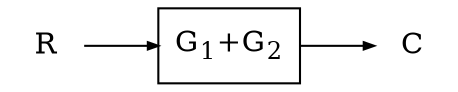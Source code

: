 digraph {

	rankdir=LR;
	a [shape=circle,color = white, label="R"];
	c [shape=circle,color = white, label="C"];
	b [shape=box , label=<G<sub>1</sub>+G<sub>2</sub>>]
	
	a -> b [arrowsize = 0.5]
	b -> c [arrowsize = 0.5]

}

